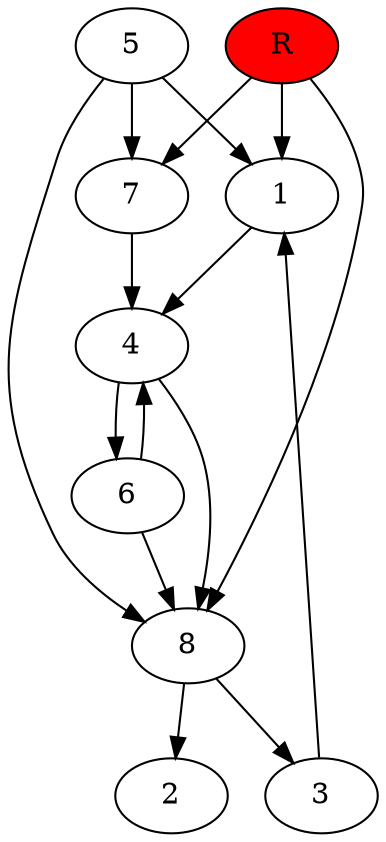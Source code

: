 digraph prb39744 {
	1
	2
	3
	4
	5
	6
	7
	8
	R [fillcolor="#ff0000" style=filled]
	1 -> 4
	3 -> 1
	4 -> 6
	4 -> 8
	5 -> 1
	5 -> 7
	5 -> 8
	6 -> 4
	6 -> 8
	7 -> 4
	8 -> 2
	8 -> 3
	R -> 1
	R -> 7
	R -> 8
}
